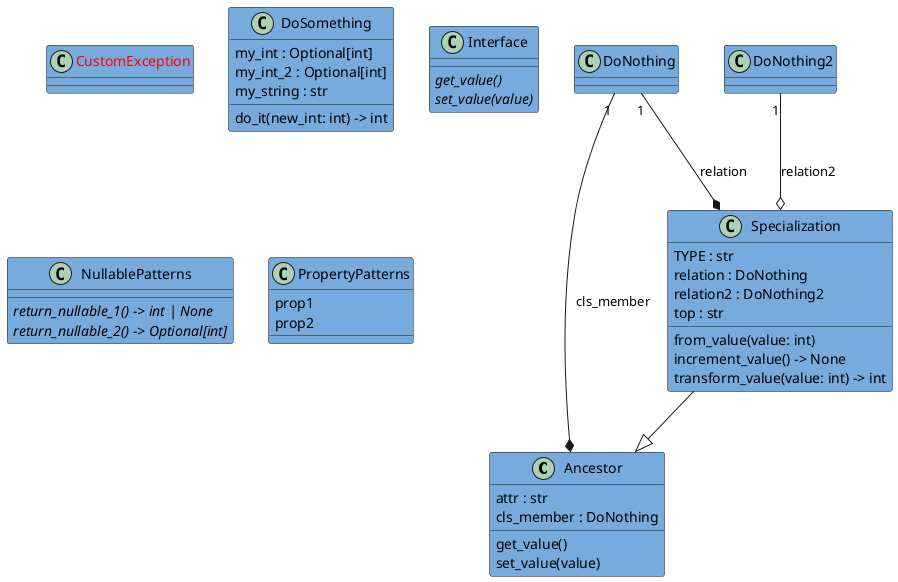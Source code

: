 @startuml classes_colorized
set namespaceSeparator none
class "Ancestor" as data.clientmodule_test.Ancestor #77AADD {
  attr : str
  cls_member : DoNothing
  get_value()
  set_value(value)
}
class "<color:red>CustomException</color>" as data.suppliermodule_test.CustomException #77AADD {
}
class "DoNothing" as data.suppliermodule_test.DoNothing #77AADD {
}
class "DoNothing2" as data.suppliermodule_test.DoNothing2 #77AADD {
}
class "DoSomething" as data.suppliermodule_test.DoSomething #77AADD {
  my_int : Optional[int]
  my_int_2 : Optional[int]
  my_string : str
  do_it(new_int: int) -> int
}
class "Interface" as data.suppliermodule_test.Interface #77AADD {
  {abstract}get_value()
  {abstract}set_value(value)
}
class "NullablePatterns" as data.nullable_pattern.NullablePatterns #77AADD {
  {abstract}return_nullable_1() -> int | None
  {abstract}return_nullable_2() -> Optional[int]
}
class "PropertyPatterns" as data.property_pattern.PropertyPatterns #77AADD {
  prop1
  prop2
}
class "Specialization" as data.clientmodule_test.Specialization #77AADD {
  TYPE : str
  relation : DoNothing
  relation2 : DoNothing2
  top : str
  from_value(value: int)
  increment_value() -> None
  transform_value(value: int) -> int
}
data.clientmodule_test.Specialization --|> data.clientmodule_test.Ancestor
data.suppliermodule_test.DoNothing "1" --* data.clientmodule_test.Ancestor : cls_member
data.suppliermodule_test.DoNothing "1" --* data.clientmodule_test.Specialization : relation
data.suppliermodule_test.DoNothing2 "1" --o data.clientmodule_test.Specialization : relation2
@enduml
